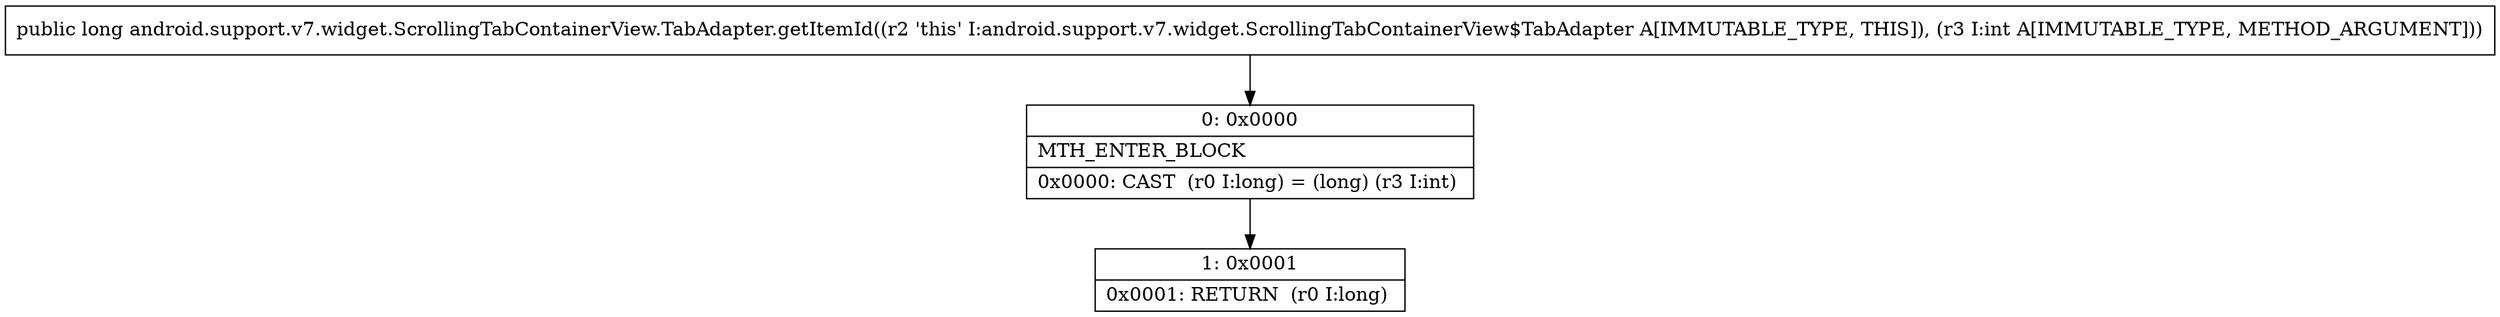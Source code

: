 digraph "CFG forandroid.support.v7.widget.ScrollingTabContainerView.TabAdapter.getItemId(I)J" {
Node_0 [shape=record,label="{0\:\ 0x0000|MTH_ENTER_BLOCK\l|0x0000: CAST  (r0 I:long) = (long) (r3 I:int) \l}"];
Node_1 [shape=record,label="{1\:\ 0x0001|0x0001: RETURN  (r0 I:long) \l}"];
MethodNode[shape=record,label="{public long android.support.v7.widget.ScrollingTabContainerView.TabAdapter.getItemId((r2 'this' I:android.support.v7.widget.ScrollingTabContainerView$TabAdapter A[IMMUTABLE_TYPE, THIS]), (r3 I:int A[IMMUTABLE_TYPE, METHOD_ARGUMENT])) }"];
MethodNode -> Node_0;
Node_0 -> Node_1;
}

